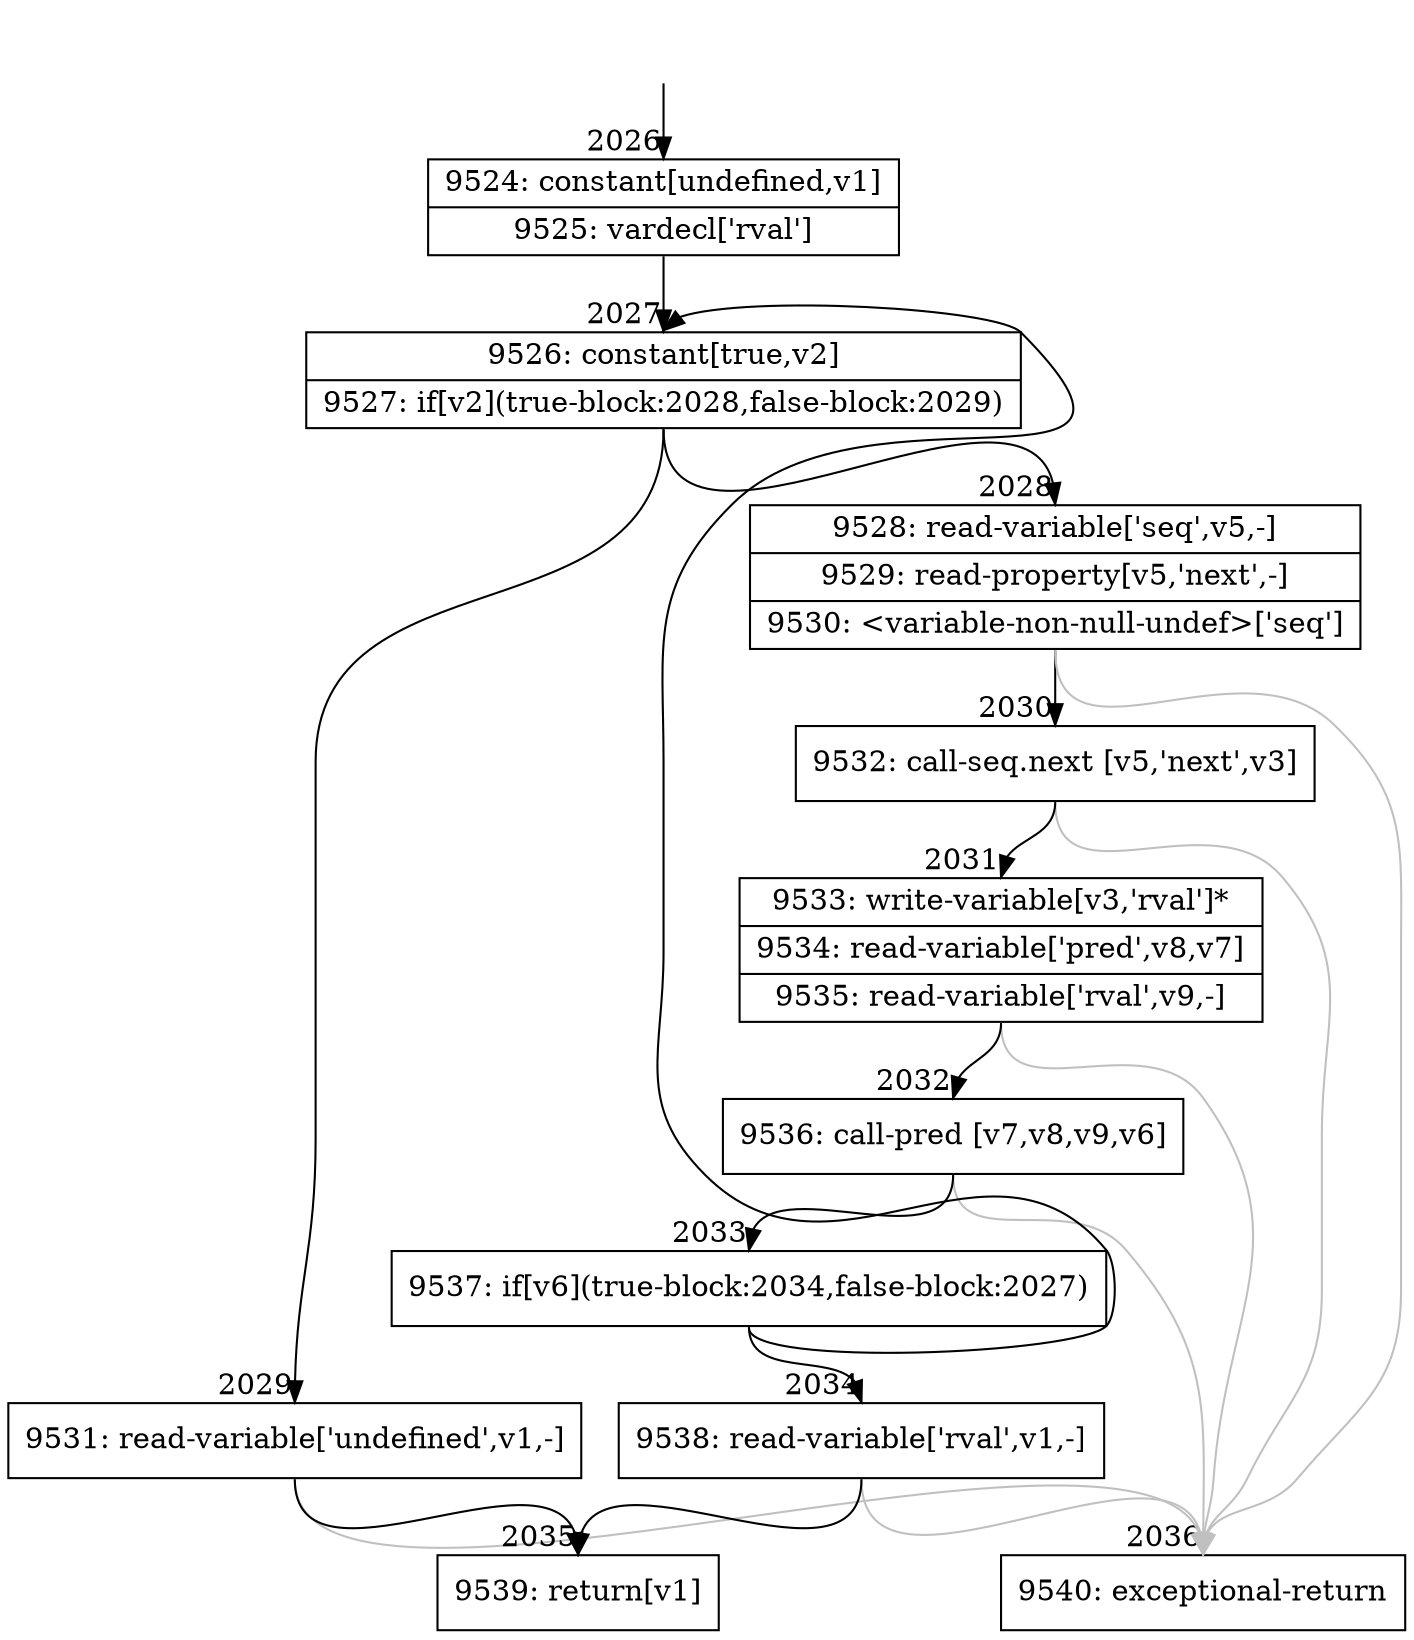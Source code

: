 digraph {
rankdir="TD"
BB_entry148[shape=none,label=""];
BB_entry148 -> BB2026 [tailport=s, headport=n, headlabel="    2026"]
BB2026 [shape=record label="{9524: constant[undefined,v1]|9525: vardecl['rval']}" ] 
BB2026 -> BB2027 [tailport=s, headport=n, headlabel="      2027"]
BB2027 [shape=record label="{9526: constant[true,v2]|9527: if[v2](true-block:2028,false-block:2029)}" ] 
BB2027 -> BB2028 [tailport=s, headport=n, headlabel="      2028"]
BB2027 -> BB2029 [tailport=s, headport=n, headlabel="      2029"]
BB2028 [shape=record label="{9528: read-variable['seq',v5,-]|9529: read-property[v5,'next',-]|9530: \<variable-non-null-undef\>['seq']}" ] 
BB2028 -> BB2030 [tailport=s, headport=n, headlabel="      2030"]
BB2028 -> BB2036 [tailport=s, headport=n, color=gray, headlabel="      2036"]
BB2029 [shape=record label="{9531: read-variable['undefined',v1,-]}" ] 
BB2029 -> BB2035 [tailport=s, headport=n, headlabel="      2035"]
BB2029 -> BB2036 [tailport=s, headport=n, color=gray]
BB2030 [shape=record label="{9532: call-seq.next [v5,'next',v3]}" ] 
BB2030 -> BB2031 [tailport=s, headport=n, headlabel="      2031"]
BB2030 -> BB2036 [tailport=s, headport=n, color=gray]
BB2031 [shape=record label="{9533: write-variable[v3,'rval']*|9534: read-variable['pred',v8,v7]|9535: read-variable['rval',v9,-]}" ] 
BB2031 -> BB2032 [tailport=s, headport=n, headlabel="      2032"]
BB2031 -> BB2036 [tailport=s, headport=n, color=gray]
BB2032 [shape=record label="{9536: call-pred [v7,v8,v9,v6]}" ] 
BB2032 -> BB2033 [tailport=s, headport=n, headlabel="      2033"]
BB2032 -> BB2036 [tailport=s, headport=n, color=gray]
BB2033 [shape=record label="{9537: if[v6](true-block:2034,false-block:2027)}" ] 
BB2033 -> BB2034 [tailport=s, headport=n, headlabel="      2034"]
BB2033 -> BB2027 [tailport=s, headport=n]
BB2034 [shape=record label="{9538: read-variable['rval',v1,-]}" ] 
BB2034 -> BB2035 [tailport=s, headport=n]
BB2034 -> BB2036 [tailport=s, headport=n, color=gray]
BB2035 [shape=record label="{9539: return[v1]}" ] 
BB2036 [shape=record label="{9540: exceptional-return}" ] 
//#$~ 1213
}

